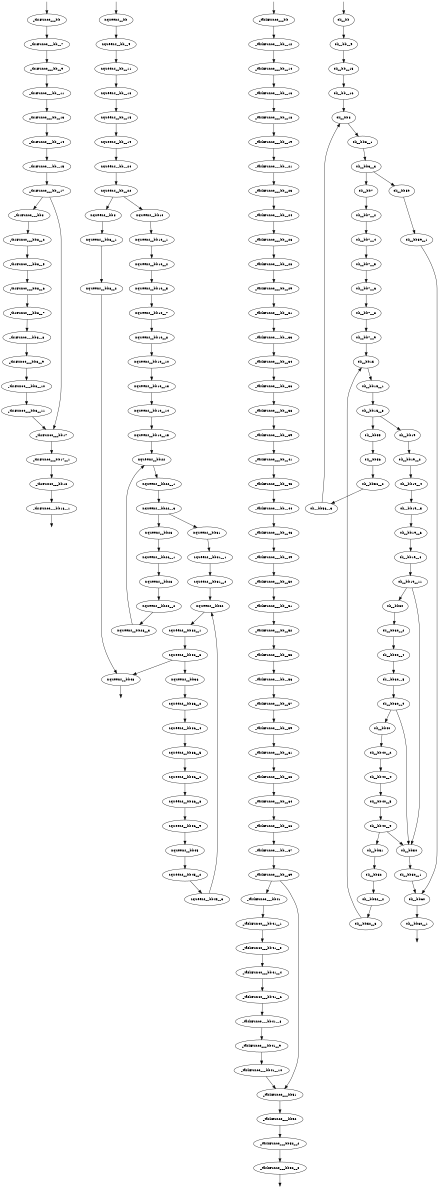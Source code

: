 digraph CFG {
size="10,8"
rankdir="TB"
orientation="portrait"
fontsize=10;
   subgraph "_thrFunc0_" {
   "_thrFunc0_0"[label="_thrFunc0___bb",fontsize=10,width=0.01]
   "_thrFunc0_1"[label="_thrFunc0___bb__7",fontsize=10,width=0.01]
   "_thrFunc0_2"[label="_thrFunc0___bb__9",fontsize=10,width=0.01]
   "_thrFunc0_3"[label="_thrFunc0___bb__11",fontsize=10,width=0.01]
   "_thrFunc0_4"[label="_thrFunc0___bb__13",fontsize=10,width=0.01]
   "_thrFunc0_5"[label="_thrFunc0___bb__14",fontsize=10,width=0.01]
   "_thrFunc0_6"[label="_thrFunc0___bb__15",fontsize=10,width=0.01]
   "_thrFunc0_7"[label="_thrFunc0___bb__17",fontsize=10,width=0.01]
   "_thrFunc0_8"[label="_thrFunc0___bb8",fontsize=10,width=0.01]
   "_thrFunc0_9"[label="_thrFunc0___bb8__2",fontsize=10,width=0.01]
   "_thrFunc0_10"[label="_thrFunc0___bb8__5",fontsize=10,width=0.01]
   "_thrFunc0_11"[label="_thrFunc0___bb8__6",fontsize=10,width=0.01]
   "_thrFunc0_12"[label="_thrFunc0___bb8__7",fontsize=10,width=0.01]
   "_thrFunc0_13"[label="_thrFunc0___bb8__8",fontsize=10,width=0.01]
   "_thrFunc0_14"[label="_thrFunc0___bb8__9",fontsize=10,width=0.01]
   "_thrFunc0_15"[label="_thrFunc0___bb8__10",fontsize=10,width=0.01]
   "_thrFunc0_16"[label="_thrFunc0___bb8__11",fontsize=10,width=0.01]
   "_thrFunc0_17"[label="_thrFunc0___bb17",fontsize=10,width=0.01]
   "_thrFunc0_18"[label="_thrFunc0___bb17__1",fontsize=10,width=0.01]
   "_thrFunc0_19"[label="_thrFunc0___bb18",fontsize=10,width=0.01]
   "_thrFunc0_20"[label="_thrFunc0___bb18__1",fontsize=10,width=0.01]
   "_thrFunc0_0" -> "_thrFunc0_1"
   "_thrFunc0_1" -> "_thrFunc0_2"
   "_thrFunc0_2" -> "_thrFunc0_3"
   "_thrFunc0_3" -> "_thrFunc0_4"
   "_thrFunc0_4" -> "_thrFunc0_5"
   "_thrFunc0_5" -> "_thrFunc0_6"
   "_thrFunc0_6" -> "_thrFunc0_7"
   "_thrFunc0_7" -> "_thrFunc0_8"
   "_thrFunc0_7" -> "_thrFunc0_17"
   "_thrFunc0_8" -> "_thrFunc0_9"
   "_thrFunc0_9" -> "_thrFunc0_10"
   "_thrFunc0_10" -> "_thrFunc0_11"
   "_thrFunc0_11" -> "_thrFunc0_12"
   "_thrFunc0_12" -> "_thrFunc0_13"
   "_thrFunc0_13" -> "_thrFunc0_14"
   "_thrFunc0_14" -> "_thrFunc0_15"
   "_thrFunc0_15" -> "_thrFunc0_16"
   "_thrFunc0_16" -> "_thrFunc0_17"
   "_thrFunc0_17" -> "_thrFunc0_18"
   "_thrFunc0_18" -> "_thrFunc0_19"
   "_thrFunc0_19" -> "_thrFunc0_20"
   "_thrFunc0__entry" [label="",color="white",height="0.01",fontsize=10,width=0.01]
   "_thrFunc0__entry" -> "_thrFunc0_0"
   "_thrFunc0__exit" [label="",color="white",fontsize=10,width=0.01]
   "_thrFunc0_20" -> "_thrFunc0__exit"
}
   subgraph "nqueens" {
   "nqueens0"[label="nqueens__bb",fontsize=10,width=0.01]
   "nqueens1"[label="nqueens__bb__9",fontsize=10,width=0.01]
   "nqueens2"[label="nqueens__bb__11",fontsize=10,width=0.01]
   "nqueens3"[label="nqueens__bb__13",fontsize=10,width=0.01]
   "nqueens4"[label="nqueens__bb__15",fontsize=10,width=0.01]
   "nqueens5"[label="nqueens__bb__19",fontsize=10,width=0.01]
   "nqueens6"[label="nqueens__bb__20",fontsize=10,width=0.01]
   "nqueens7"[label="nqueens__bb__22",fontsize=10,width=0.01]
   "nqueens8"[label="nqueens__bb8",fontsize=10,width=0.01]
   "nqueens9"[label="nqueens__bb8__1",fontsize=10,width=0.01]
   "nqueens10"[label="nqueens__bb8__2",fontsize=10,width=0.01]
   "nqueens11"[label="nqueens__bb10",fontsize=10,width=0.01]
   "nqueens12"[label="nqueens__bb10__1",fontsize=10,width=0.01]
   "nqueens13"[label="nqueens__bb10__2",fontsize=10,width=0.01]
   "nqueens14"[label="nqueens__bb10__5",fontsize=10,width=0.01]
   "nqueens15"[label="nqueens__bb10__7",fontsize=10,width=0.01]
   "nqueens16"[label="nqueens__bb10__8",fontsize=10,width=0.01]
   "nqueens17"[label="nqueens__bb10__10",fontsize=10,width=0.01]
   "nqueens18"[label="nqueens__bb10__13",fontsize=10,width=0.01]
   "nqueens19"[label="nqueens__bb10__14",fontsize=10,width=0.01]
   "nqueens20"[label="nqueens__bb10__15",fontsize=10,width=0.01]
   "nqueens21"[label="nqueens__bb22",fontsize=10,width=0.01]
   "nqueens22"[label="nqueens__bb22__1",fontsize=10,width=0.01]
   "nqueens23"[label="nqueens__bb22__3",fontsize=10,width=0.01]
   "nqueens24"[label="nqueens__bb26",fontsize=10,width=0.01]
   "nqueens25"[label="nqueens__bb26__1",fontsize=10,width=0.01]
   "nqueens26"[label="nqueens__bb28",fontsize=10,width=0.01]
   "nqueens27"[label="nqueens__bb28__2",fontsize=10,width=0.01]
   "nqueens28"[label="nqueens__bb28__3",fontsize=10,width=0.01]
   "nqueens29"[label="nqueens__bb31",fontsize=10,width=0.01]
   "nqueens30"[label="nqueens__bb31__1",fontsize=10,width=0.01]
   "nqueens31"[label="nqueens__bb31__2",fontsize=10,width=0.01]
   "nqueens32"[label="nqueens__bb32",fontsize=10,width=0.01]
   "nqueens33"[label="nqueens__bb32__1",fontsize=10,width=0.01]
   "nqueens34"[label="nqueens__bb32__3",fontsize=10,width=0.01]
   "nqueens35"[label="nqueens__bb36",fontsize=10,width=0.01]
   "nqueens36"[label="nqueens__bb36__2",fontsize=10,width=0.01]
   "nqueens37"[label="nqueens__bb36__4",fontsize=10,width=0.01]
   "nqueens38"[label="nqueens__bb36__5",fontsize=10,width=0.01]
   "nqueens39"[label="nqueens__bb36__6",fontsize=10,width=0.01]
   "nqueens40"[label="nqueens__bb36__8",fontsize=10,width=0.01]
   "nqueens41"[label="nqueens__bb36__9",fontsize=10,width=0.01]
   "nqueens42"[label="nqueens__bb45",fontsize=10,width=0.01]
   "nqueens43"[label="nqueens__bb45__2",fontsize=10,width=0.01]
   "nqueens44"[label="nqueens__bb45__3",fontsize=10,width=0.01]
   "nqueens45"[label="nqueens__bb48",fontsize=10,width=0.01]
   "nqueens0" -> "nqueens1"
   "nqueens1" -> "nqueens2"
   "nqueens2" -> "nqueens3"
   "nqueens3" -> "nqueens4"
   "nqueens4" -> "nqueens5"
   "nqueens5" -> "nqueens6"
   "nqueens6" -> "nqueens7"
   "nqueens7" -> "nqueens8"
   "nqueens7" -> "nqueens11"
   "nqueens8" -> "nqueens9"
   "nqueens9" -> "nqueens10"
   "nqueens10" -> "nqueens45"
   "nqueens11" -> "nqueens12"
   "nqueens12" -> "nqueens13"
   "nqueens13" -> "nqueens14"
   "nqueens14" -> "nqueens15"
   "nqueens15" -> "nqueens16"
   "nqueens16" -> "nqueens17"
   "nqueens17" -> "nqueens18"
   "nqueens18" -> "nqueens19"
   "nqueens19" -> "nqueens20"
   "nqueens20" -> "nqueens21"
   "nqueens21" -> "nqueens22"
   "nqueens22" -> "nqueens23"
   "nqueens23" -> "nqueens24"
   "nqueens23" -> "nqueens29"
   "nqueens24" -> "nqueens25"
   "nqueens25" -> "nqueens26"
   "nqueens26" -> "nqueens27"
   "nqueens27" -> "nqueens28"
   "nqueens28" -> "nqueens21"
   "nqueens29" -> "nqueens30"
   "nqueens30" -> "nqueens31"
   "nqueens31" -> "nqueens32"
   "nqueens32" -> "nqueens33"
   "nqueens33" -> "nqueens34"
   "nqueens34" -> "nqueens35"
   "nqueens34" -> "nqueens45"
   "nqueens35" -> "nqueens36"
   "nqueens36" -> "nqueens37"
   "nqueens37" -> "nqueens38"
   "nqueens38" -> "nqueens39"
   "nqueens39" -> "nqueens40"
   "nqueens40" -> "nqueens41"
   "nqueens41" -> "nqueens42"
   "nqueens42" -> "nqueens43"
   "nqueens43" -> "nqueens44"
   "nqueens44" -> "nqueens32"
   "nqueens_entry" [label="",color="white",height="0.01",fontsize=10,width=0.01]
   "nqueens_entry" -> "nqueens0"
   "nqueens_exit" [label="",color="white",fontsize=10,width=0.01]
   "nqueens45" -> "nqueens_exit"
}
   subgraph "_taskFunc0_" {
   "_taskFunc0_0"[label="_taskFunc0___bb",fontsize=10,width=0.01]
   "_taskFunc0_1"[label="_taskFunc0___bb__12",fontsize=10,width=0.01]
   "_taskFunc0_2"[label="_taskFunc0___bb__14",fontsize=10,width=0.01]
   "_taskFunc0_3"[label="_taskFunc0___bb__16",fontsize=10,width=0.01]
   "_taskFunc0_4"[label="_taskFunc0___bb__18",fontsize=10,width=0.01]
   "_taskFunc0_5"[label="_taskFunc0___bb__19",fontsize=10,width=0.01]
   "_taskFunc0_6"[label="_taskFunc0___bb__21",fontsize=10,width=0.01]
   "_taskFunc0_7"[label="_taskFunc0___bb__23",fontsize=10,width=0.01]
   "_taskFunc0_8"[label="_taskFunc0___bb__24",fontsize=10,width=0.01]
   "_taskFunc0_9"[label="_taskFunc0___bb__26",fontsize=10,width=0.01]
   "_taskFunc0_10"[label="_taskFunc0___bb__28",fontsize=10,width=0.01]
   "_taskFunc0_11"[label="_taskFunc0___bb__29",fontsize=10,width=0.01]
   "_taskFunc0_12"[label="_taskFunc0___bb__31",fontsize=10,width=0.01]
   "_taskFunc0_13"[label="_taskFunc0___bb__33",fontsize=10,width=0.01]
   "_taskFunc0_14"[label="_taskFunc0___bb__34",fontsize=10,width=0.01]
   "_taskFunc0_15"[label="_taskFunc0___bb__36",fontsize=10,width=0.01]
   "_taskFunc0_16"[label="_taskFunc0___bb__38",fontsize=10,width=0.01]
   "_taskFunc0_17"[label="_taskFunc0___bb__39",fontsize=10,width=0.01]
   "_taskFunc0_18"[label="_taskFunc0___bb__41",fontsize=10,width=0.01]
   "_taskFunc0_19"[label="_taskFunc0___bb__43",fontsize=10,width=0.01]
   "_taskFunc0_20"[label="_taskFunc0___bb__44",fontsize=10,width=0.01]
   "_taskFunc0_21"[label="_taskFunc0___bb__46",fontsize=10,width=0.01]
   "_taskFunc0_22"[label="_taskFunc0___bb__49",fontsize=10,width=0.01]
   "_taskFunc0_23"[label="_taskFunc0___bb__50",fontsize=10,width=0.01]
   "_taskFunc0_24"[label="_taskFunc0___bb__51",fontsize=10,width=0.01]
   "_taskFunc0_25"[label="_taskFunc0___bb__52",fontsize=10,width=0.01]
   "_taskFunc0_26"[label="_taskFunc0___bb__53",fontsize=10,width=0.01]
   "_taskFunc0_27"[label="_taskFunc0___bb__56",fontsize=10,width=0.01]
   "_taskFunc0_28"[label="_taskFunc0___bb__57",fontsize=10,width=0.01]
   "_taskFunc0_29"[label="_taskFunc0___bb__59",fontsize=10,width=0.01]
   "_taskFunc0_30"[label="_taskFunc0___bb__61",fontsize=10,width=0.01]
   "_taskFunc0_31"[label="_taskFunc0___bb__63",fontsize=10,width=0.01]
   "_taskFunc0_32"[label="_taskFunc0___bb__64",fontsize=10,width=0.01]
   "_taskFunc0_33"[label="_taskFunc0___bb__66",fontsize=10,width=0.01]
   "_taskFunc0_34"[label="_taskFunc0___bb__67",fontsize=10,width=0.01]
   "_taskFunc0_35"[label="_taskFunc0___bb__69",fontsize=10,width=0.01]
   "_taskFunc0_36"[label="_taskFunc0___bb41",fontsize=10,width=0.01]
   "_taskFunc0_37"[label="_taskFunc0___bb41__1",fontsize=10,width=0.01]
   "_taskFunc0_38"[label="_taskFunc0___bb41__3",fontsize=10,width=0.01]
   "_taskFunc0_39"[label="_taskFunc0___bb41__4",fontsize=10,width=0.01]
   "_taskFunc0_40"[label="_taskFunc0___bb41__6",fontsize=10,width=0.01]
   "_taskFunc0_41"[label="_taskFunc0___bb41__8",fontsize=10,width=0.01]
   "_taskFunc0_42"[label="_taskFunc0___bb41__9",fontsize=10,width=0.01]
   "_taskFunc0_43"[label="_taskFunc0___bb41__10",fontsize=10,width=0.01]
   "_taskFunc0_44"[label="_taskFunc0___bb51",fontsize=10,width=0.01]
   "_taskFunc0_45"[label="_taskFunc0___bb52",fontsize=10,width=0.01]
   "_taskFunc0_46"[label="_taskFunc0___bb52__2",fontsize=10,width=0.01]
   "_taskFunc0_47"[label="_taskFunc0___bb52__3",fontsize=10,width=0.01]
   "_taskFunc0_0" -> "_taskFunc0_1"
   "_taskFunc0_1" -> "_taskFunc0_2"
   "_taskFunc0_2" -> "_taskFunc0_3"
   "_taskFunc0_3" -> "_taskFunc0_4"
   "_taskFunc0_4" -> "_taskFunc0_5"
   "_taskFunc0_5" -> "_taskFunc0_6"
   "_taskFunc0_6" -> "_taskFunc0_7"
   "_taskFunc0_7" -> "_taskFunc0_8"
   "_taskFunc0_8" -> "_taskFunc0_9"
   "_taskFunc0_9" -> "_taskFunc0_10"
   "_taskFunc0_10" -> "_taskFunc0_11"
   "_taskFunc0_11" -> "_taskFunc0_12"
   "_taskFunc0_12" -> "_taskFunc0_13"
   "_taskFunc0_13" -> "_taskFunc0_14"
   "_taskFunc0_14" -> "_taskFunc0_15"
   "_taskFunc0_15" -> "_taskFunc0_16"
   "_taskFunc0_16" -> "_taskFunc0_17"
   "_taskFunc0_17" -> "_taskFunc0_18"
   "_taskFunc0_18" -> "_taskFunc0_19"
   "_taskFunc0_19" -> "_taskFunc0_20"
   "_taskFunc0_20" -> "_taskFunc0_21"
   "_taskFunc0_21" -> "_taskFunc0_22"
   "_taskFunc0_22" -> "_taskFunc0_23"
   "_taskFunc0_23" -> "_taskFunc0_24"
   "_taskFunc0_24" -> "_taskFunc0_25"
   "_taskFunc0_25" -> "_taskFunc0_26"
   "_taskFunc0_26" -> "_taskFunc0_27"
   "_taskFunc0_27" -> "_taskFunc0_28"
   "_taskFunc0_28" -> "_taskFunc0_29"
   "_taskFunc0_29" -> "_taskFunc0_30"
   "_taskFunc0_30" -> "_taskFunc0_31"
   "_taskFunc0_31" -> "_taskFunc0_32"
   "_taskFunc0_32" -> "_taskFunc0_33"
   "_taskFunc0_33" -> "_taskFunc0_34"
   "_taskFunc0_34" -> "_taskFunc0_35"
   "_taskFunc0_35" -> "_taskFunc0_36"
   "_taskFunc0_35" -> "_taskFunc0_44"
   "_taskFunc0_36" -> "_taskFunc0_37"
   "_taskFunc0_37" -> "_taskFunc0_38"
   "_taskFunc0_38" -> "_taskFunc0_39"
   "_taskFunc0_39" -> "_taskFunc0_40"
   "_taskFunc0_40" -> "_taskFunc0_41"
   "_taskFunc0_41" -> "_taskFunc0_42"
   "_taskFunc0_42" -> "_taskFunc0_43"
   "_taskFunc0_43" -> "_taskFunc0_44"
   "_taskFunc0_44" -> "_taskFunc0_45"
   "_taskFunc0_45" -> "_taskFunc0_46"
   "_taskFunc0_46" -> "_taskFunc0_47"
   "_taskFunc0__entry" [label="",color="white",height="0.01",fontsize=10,width=0.01]
   "_taskFunc0__entry" -> "_taskFunc0_0"
   "_taskFunc0__exit" [label="",color="white",fontsize=10,width=0.01]
   "_taskFunc0_47" -> "_taskFunc0__exit"
}
   subgraph "ok" {
   "ok0"[label="ok__bb",fontsize=10,width=0.01]
   "ok1"[label="ok__bb__9",fontsize=10,width=0.01]
   "ok2"[label="ok__bb__15",fontsize=10,width=0.01]
   "ok3"[label="ok__bb__16",fontsize=10,width=0.01]
   "ok4"[label="ok__bb3",fontsize=10,width=0.01]
   "ok5"[label="ok__bb3__1",fontsize=10,width=0.01]
   "ok6"[label="ok__bb3__3",fontsize=10,width=0.01]
   "ok7"[label="ok__bb7",fontsize=10,width=0.01]
   "ok8"[label="ok__bb7__2",fontsize=10,width=0.01]
   "ok9"[label="ok__bb7__4",fontsize=10,width=0.01]
   "ok10"[label="ok__bb7__5",fontsize=10,width=0.01]
   "ok11"[label="ok__bb7__6",fontsize=10,width=0.01]
   "ok12"[label="ok__bb7__8",fontsize=10,width=0.01]
   "ok13"[label="ok__bb7__9",fontsize=10,width=0.01]
   "ok14"[label="ok__bb15",fontsize=10,width=0.01]
   "ok15"[label="ok__bb15__1",fontsize=10,width=0.01]
   "ok16"[label="ok__bb15__3",fontsize=10,width=0.01]
   "ok17"[label="ok__bb19",fontsize=10,width=0.01]
   "ok18"[label="ok__bb19__2",fontsize=10,width=0.01]
   "ok19"[label="ok__bb19__4",fontsize=10,width=0.01]
   "ok20"[label="ok__bb19__5",fontsize=10,width=0.01]
   "ok21"[label="ok__bb19__6",fontsize=10,width=0.01]
   "ok22"[label="ok__bb19__8",fontsize=10,width=0.01]
   "ok23"[label="ok__bb19__11",fontsize=10,width=0.01]
   "ok24"[label="ok__bb30",fontsize=10,width=0.01]
   "ok25"[label="ok__bb30__2",fontsize=10,width=0.01]
   "ok26"[label="ok__bb30__4",fontsize=10,width=0.01]
   "ok27"[label="ok__bb30__5",fontsize=10,width=0.01]
   "ok28"[label="ok__bb30__9",fontsize=10,width=0.01]
   "ok29"[label="ok__bb40",fontsize=10,width=0.01]
   "ok30"[label="ok__bb40__2",fontsize=10,width=0.01]
   "ok31"[label="ok__bb40__4",fontsize=10,width=0.01]
   "ok32"[label="ok__bb40__5",fontsize=10,width=0.01]
   "ok33"[label="ok__bb40__9",fontsize=10,width=0.01]
   "ok34"[label="ok__bb50",fontsize=10,width=0.01]
   "ok35"[label="ok__bb50__1",fontsize=10,width=0.01]
   "ok36"[label="ok__bb51",fontsize=10,width=0.01]
   "ok37"[label="ok__bb52",fontsize=10,width=0.01]
   "ok38"[label="ok__bb52__2",fontsize=10,width=0.01]
   "ok39"[label="ok__bb52__3",fontsize=10,width=0.01]
   "ok40"[label="ok__bb55",fontsize=10,width=0.01]
   "ok41"[label="ok__bb56",fontsize=10,width=0.01]
   "ok42"[label="ok__bb56__2",fontsize=10,width=0.01]
   "ok43"[label="ok__bb56__3",fontsize=10,width=0.01]
   "ok44"[label="ok__bb59",fontsize=10,width=0.01]
   "ok45"[label="ok__bb59__1",fontsize=10,width=0.01]
   "ok46"[label="ok__bb60",fontsize=10,width=0.01]
   "ok47"[label="ok__bb60__1",fontsize=10,width=0.01]
   "ok0" -> "ok1"
   "ok1" -> "ok2"
   "ok2" -> "ok3"
   "ok3" -> "ok4"
   "ok4" -> "ok5"
   "ok5" -> "ok6"
   "ok6" -> "ok7"
   "ok6" -> "ok44"
   "ok7" -> "ok8"
   "ok8" -> "ok9"
   "ok9" -> "ok10"
   "ok10" -> "ok11"
   "ok11" -> "ok12"
   "ok12" -> "ok13"
   "ok13" -> "ok14"
   "ok14" -> "ok15"
   "ok15" -> "ok16"
   "ok16" -> "ok17"
   "ok16" -> "ok40"
   "ok17" -> "ok18"
   "ok18" -> "ok19"
   "ok19" -> "ok20"
   "ok20" -> "ok21"
   "ok21" -> "ok22"
   "ok22" -> "ok23"
   "ok23" -> "ok34"
   "ok23" -> "ok24"
   "ok24" -> "ok25"
   "ok25" -> "ok26"
   "ok26" -> "ok27"
   "ok27" -> "ok28"
   "ok28" -> "ok34"
   "ok28" -> "ok29"
   "ok29" -> "ok30"
   "ok30" -> "ok31"
   "ok31" -> "ok32"
   "ok32" -> "ok33"
   "ok33" -> "ok34"
   "ok33" -> "ok36"
   "ok34" -> "ok35"
   "ok35" -> "ok46"
   "ok36" -> "ok37"
   "ok37" -> "ok38"
   "ok38" -> "ok39"
   "ok39" -> "ok14"
   "ok40" -> "ok41"
   "ok41" -> "ok42"
   "ok42" -> "ok43"
   "ok43" -> "ok4"
   "ok44" -> "ok45"
   "ok45" -> "ok46"
   "ok46" -> "ok47"
   "ok_entry" [label="",color="white",height="0.01",fontsize=10,width=0.01]
   "ok_entry" -> "ok0"
   "ok_exit" [label="",color="white",fontsize=10,width=0.01]
   "ok47" -> "ok_exit"
}
   
}
